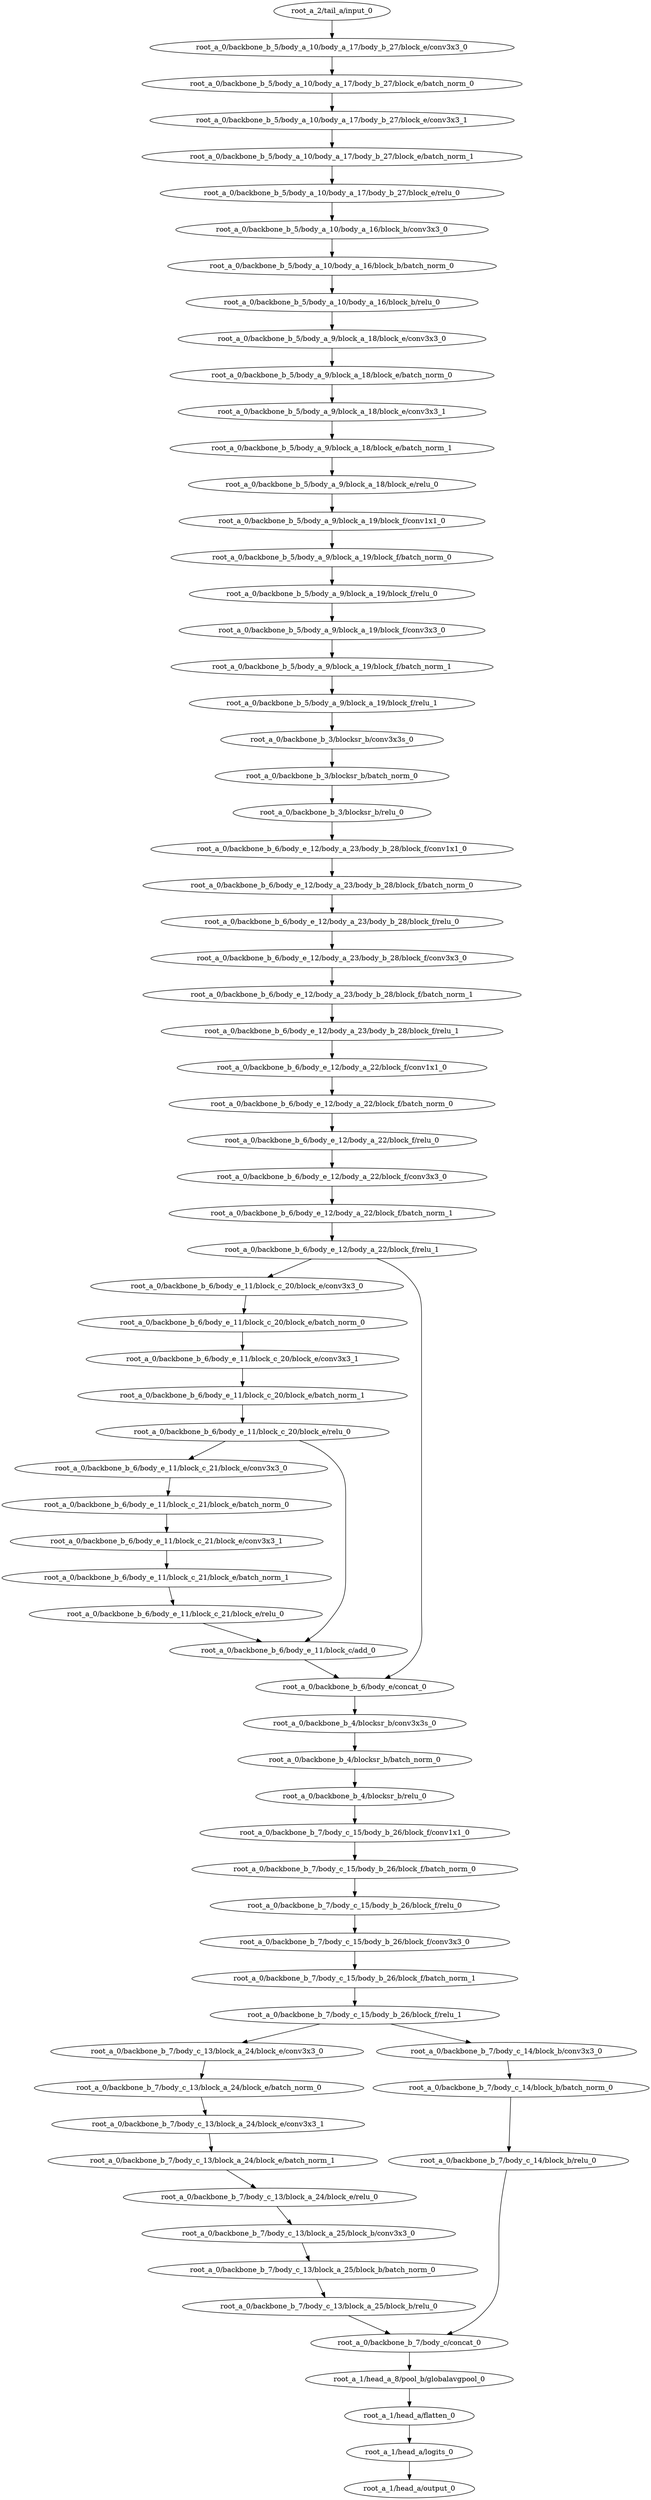 digraph root_a {
	"root_a_2/tail_a/input_0"
	"root_a_0/backbone_b_5/body_a_10/body_a_17/body_b_27/block_e/conv3x3_0"
	"root_a_0/backbone_b_5/body_a_10/body_a_17/body_b_27/block_e/batch_norm_0"
	"root_a_0/backbone_b_5/body_a_10/body_a_17/body_b_27/block_e/conv3x3_1"
	"root_a_0/backbone_b_5/body_a_10/body_a_17/body_b_27/block_e/batch_norm_1"
	"root_a_0/backbone_b_5/body_a_10/body_a_17/body_b_27/block_e/relu_0"
	"root_a_0/backbone_b_5/body_a_10/body_a_16/block_b/conv3x3_0"
	"root_a_0/backbone_b_5/body_a_10/body_a_16/block_b/batch_norm_0"
	"root_a_0/backbone_b_5/body_a_10/body_a_16/block_b/relu_0"
	"root_a_0/backbone_b_5/body_a_9/block_a_18/block_e/conv3x3_0"
	"root_a_0/backbone_b_5/body_a_9/block_a_18/block_e/batch_norm_0"
	"root_a_0/backbone_b_5/body_a_9/block_a_18/block_e/conv3x3_1"
	"root_a_0/backbone_b_5/body_a_9/block_a_18/block_e/batch_norm_1"
	"root_a_0/backbone_b_5/body_a_9/block_a_18/block_e/relu_0"
	"root_a_0/backbone_b_5/body_a_9/block_a_19/block_f/conv1x1_0"
	"root_a_0/backbone_b_5/body_a_9/block_a_19/block_f/batch_norm_0"
	"root_a_0/backbone_b_5/body_a_9/block_a_19/block_f/relu_0"
	"root_a_0/backbone_b_5/body_a_9/block_a_19/block_f/conv3x3_0"
	"root_a_0/backbone_b_5/body_a_9/block_a_19/block_f/batch_norm_1"
	"root_a_0/backbone_b_5/body_a_9/block_a_19/block_f/relu_1"
	"root_a_0/backbone_b_3/blocksr_b/conv3x3s_0"
	"root_a_0/backbone_b_3/blocksr_b/batch_norm_0"
	"root_a_0/backbone_b_3/blocksr_b/relu_0"
	"root_a_0/backbone_b_6/body_e_12/body_a_23/body_b_28/block_f/conv1x1_0"
	"root_a_0/backbone_b_6/body_e_12/body_a_23/body_b_28/block_f/batch_norm_0"
	"root_a_0/backbone_b_6/body_e_12/body_a_23/body_b_28/block_f/relu_0"
	"root_a_0/backbone_b_6/body_e_12/body_a_23/body_b_28/block_f/conv3x3_0"
	"root_a_0/backbone_b_6/body_e_12/body_a_23/body_b_28/block_f/batch_norm_1"
	"root_a_0/backbone_b_6/body_e_12/body_a_23/body_b_28/block_f/relu_1"
	"root_a_0/backbone_b_6/body_e_12/body_a_22/block_f/conv1x1_0"
	"root_a_0/backbone_b_6/body_e_12/body_a_22/block_f/batch_norm_0"
	"root_a_0/backbone_b_6/body_e_12/body_a_22/block_f/relu_0"
	"root_a_0/backbone_b_6/body_e_12/body_a_22/block_f/conv3x3_0"
	"root_a_0/backbone_b_6/body_e_12/body_a_22/block_f/batch_norm_1"
	"root_a_0/backbone_b_6/body_e_12/body_a_22/block_f/relu_1"
	"root_a_0/backbone_b_6/body_e_11/block_c_20/block_e/conv3x3_0"
	"root_a_0/backbone_b_6/body_e_11/block_c_20/block_e/batch_norm_0"
	"root_a_0/backbone_b_6/body_e_11/block_c_20/block_e/conv3x3_1"
	"root_a_0/backbone_b_6/body_e_11/block_c_20/block_e/batch_norm_1"
	"root_a_0/backbone_b_6/body_e_11/block_c_20/block_e/relu_0"
	"root_a_0/backbone_b_6/body_e_11/block_c_21/block_e/conv3x3_0"
	"root_a_0/backbone_b_6/body_e_11/block_c_21/block_e/batch_norm_0"
	"root_a_0/backbone_b_6/body_e_11/block_c_21/block_e/conv3x3_1"
	"root_a_0/backbone_b_6/body_e_11/block_c_21/block_e/batch_norm_1"
	"root_a_0/backbone_b_6/body_e_11/block_c_21/block_e/relu_0"
	"root_a_0/backbone_b_6/body_e_11/block_c/add_0"
	"root_a_0/backbone_b_6/body_e/concat_0"
	"root_a_0/backbone_b_4/blocksr_b/conv3x3s_0"
	"root_a_0/backbone_b_4/blocksr_b/batch_norm_0"
	"root_a_0/backbone_b_4/blocksr_b/relu_0"
	"root_a_0/backbone_b_7/body_c_15/body_b_26/block_f/conv1x1_0"
	"root_a_0/backbone_b_7/body_c_15/body_b_26/block_f/batch_norm_0"
	"root_a_0/backbone_b_7/body_c_15/body_b_26/block_f/relu_0"
	"root_a_0/backbone_b_7/body_c_15/body_b_26/block_f/conv3x3_0"
	"root_a_0/backbone_b_7/body_c_15/body_b_26/block_f/batch_norm_1"
	"root_a_0/backbone_b_7/body_c_15/body_b_26/block_f/relu_1"
	"root_a_0/backbone_b_7/body_c_13/block_a_24/block_e/conv3x3_0"
	"root_a_0/backbone_b_7/body_c_13/block_a_24/block_e/batch_norm_0"
	"root_a_0/backbone_b_7/body_c_13/block_a_24/block_e/conv3x3_1"
	"root_a_0/backbone_b_7/body_c_13/block_a_24/block_e/batch_norm_1"
	"root_a_0/backbone_b_7/body_c_13/block_a_24/block_e/relu_0"
	"root_a_0/backbone_b_7/body_c_13/block_a_25/block_b/conv3x3_0"
	"root_a_0/backbone_b_7/body_c_13/block_a_25/block_b/batch_norm_0"
	"root_a_0/backbone_b_7/body_c_13/block_a_25/block_b/relu_0"
	"root_a_0/backbone_b_7/body_c_14/block_b/conv3x3_0"
	"root_a_0/backbone_b_7/body_c_14/block_b/batch_norm_0"
	"root_a_0/backbone_b_7/body_c_14/block_b/relu_0"
	"root_a_0/backbone_b_7/body_c/concat_0"
	"root_a_1/head_a_8/pool_b/globalavgpool_0"
	"root_a_1/head_a/flatten_0"
	"root_a_1/head_a/logits_0"
	"root_a_1/head_a/output_0"

	"root_a_2/tail_a/input_0" -> "root_a_0/backbone_b_5/body_a_10/body_a_17/body_b_27/block_e/conv3x3_0"
	"root_a_0/backbone_b_5/body_a_10/body_a_17/body_b_27/block_e/conv3x3_0" -> "root_a_0/backbone_b_5/body_a_10/body_a_17/body_b_27/block_e/batch_norm_0"
	"root_a_0/backbone_b_5/body_a_10/body_a_17/body_b_27/block_e/batch_norm_0" -> "root_a_0/backbone_b_5/body_a_10/body_a_17/body_b_27/block_e/conv3x3_1"
	"root_a_0/backbone_b_5/body_a_10/body_a_17/body_b_27/block_e/conv3x3_1" -> "root_a_0/backbone_b_5/body_a_10/body_a_17/body_b_27/block_e/batch_norm_1"
	"root_a_0/backbone_b_5/body_a_10/body_a_17/body_b_27/block_e/batch_norm_1" -> "root_a_0/backbone_b_5/body_a_10/body_a_17/body_b_27/block_e/relu_0"
	"root_a_0/backbone_b_5/body_a_10/body_a_17/body_b_27/block_e/relu_0" -> "root_a_0/backbone_b_5/body_a_10/body_a_16/block_b/conv3x3_0"
	"root_a_0/backbone_b_5/body_a_10/body_a_16/block_b/conv3x3_0" -> "root_a_0/backbone_b_5/body_a_10/body_a_16/block_b/batch_norm_0"
	"root_a_0/backbone_b_5/body_a_10/body_a_16/block_b/batch_norm_0" -> "root_a_0/backbone_b_5/body_a_10/body_a_16/block_b/relu_0"
	"root_a_0/backbone_b_5/body_a_10/body_a_16/block_b/relu_0" -> "root_a_0/backbone_b_5/body_a_9/block_a_18/block_e/conv3x3_0"
	"root_a_0/backbone_b_5/body_a_9/block_a_18/block_e/conv3x3_0" -> "root_a_0/backbone_b_5/body_a_9/block_a_18/block_e/batch_norm_0"
	"root_a_0/backbone_b_5/body_a_9/block_a_18/block_e/batch_norm_0" -> "root_a_0/backbone_b_5/body_a_9/block_a_18/block_e/conv3x3_1"
	"root_a_0/backbone_b_5/body_a_9/block_a_18/block_e/conv3x3_1" -> "root_a_0/backbone_b_5/body_a_9/block_a_18/block_e/batch_norm_1"
	"root_a_0/backbone_b_5/body_a_9/block_a_18/block_e/batch_norm_1" -> "root_a_0/backbone_b_5/body_a_9/block_a_18/block_e/relu_0"
	"root_a_0/backbone_b_5/body_a_9/block_a_18/block_e/relu_0" -> "root_a_0/backbone_b_5/body_a_9/block_a_19/block_f/conv1x1_0"
	"root_a_0/backbone_b_5/body_a_9/block_a_19/block_f/conv1x1_0" -> "root_a_0/backbone_b_5/body_a_9/block_a_19/block_f/batch_norm_0"
	"root_a_0/backbone_b_5/body_a_9/block_a_19/block_f/batch_norm_0" -> "root_a_0/backbone_b_5/body_a_9/block_a_19/block_f/relu_0"
	"root_a_0/backbone_b_5/body_a_9/block_a_19/block_f/relu_0" -> "root_a_0/backbone_b_5/body_a_9/block_a_19/block_f/conv3x3_0"
	"root_a_0/backbone_b_5/body_a_9/block_a_19/block_f/conv3x3_0" -> "root_a_0/backbone_b_5/body_a_9/block_a_19/block_f/batch_norm_1"
	"root_a_0/backbone_b_5/body_a_9/block_a_19/block_f/batch_norm_1" -> "root_a_0/backbone_b_5/body_a_9/block_a_19/block_f/relu_1"
	"root_a_0/backbone_b_5/body_a_9/block_a_19/block_f/relu_1" -> "root_a_0/backbone_b_3/blocksr_b/conv3x3s_0"
	"root_a_0/backbone_b_3/blocksr_b/conv3x3s_0" -> "root_a_0/backbone_b_3/blocksr_b/batch_norm_0"
	"root_a_0/backbone_b_3/blocksr_b/batch_norm_0" -> "root_a_0/backbone_b_3/blocksr_b/relu_0"
	"root_a_0/backbone_b_3/blocksr_b/relu_0" -> "root_a_0/backbone_b_6/body_e_12/body_a_23/body_b_28/block_f/conv1x1_0"
	"root_a_0/backbone_b_6/body_e_12/body_a_23/body_b_28/block_f/conv1x1_0" -> "root_a_0/backbone_b_6/body_e_12/body_a_23/body_b_28/block_f/batch_norm_0"
	"root_a_0/backbone_b_6/body_e_12/body_a_23/body_b_28/block_f/batch_norm_0" -> "root_a_0/backbone_b_6/body_e_12/body_a_23/body_b_28/block_f/relu_0"
	"root_a_0/backbone_b_6/body_e_12/body_a_23/body_b_28/block_f/relu_0" -> "root_a_0/backbone_b_6/body_e_12/body_a_23/body_b_28/block_f/conv3x3_0"
	"root_a_0/backbone_b_6/body_e_12/body_a_23/body_b_28/block_f/conv3x3_0" -> "root_a_0/backbone_b_6/body_e_12/body_a_23/body_b_28/block_f/batch_norm_1"
	"root_a_0/backbone_b_6/body_e_12/body_a_23/body_b_28/block_f/batch_norm_1" -> "root_a_0/backbone_b_6/body_e_12/body_a_23/body_b_28/block_f/relu_1"
	"root_a_0/backbone_b_6/body_e_12/body_a_23/body_b_28/block_f/relu_1" -> "root_a_0/backbone_b_6/body_e_12/body_a_22/block_f/conv1x1_0"
	"root_a_0/backbone_b_6/body_e_12/body_a_22/block_f/conv1x1_0" -> "root_a_0/backbone_b_6/body_e_12/body_a_22/block_f/batch_norm_0"
	"root_a_0/backbone_b_6/body_e_12/body_a_22/block_f/batch_norm_0" -> "root_a_0/backbone_b_6/body_e_12/body_a_22/block_f/relu_0"
	"root_a_0/backbone_b_6/body_e_12/body_a_22/block_f/relu_0" -> "root_a_0/backbone_b_6/body_e_12/body_a_22/block_f/conv3x3_0"
	"root_a_0/backbone_b_6/body_e_12/body_a_22/block_f/conv3x3_0" -> "root_a_0/backbone_b_6/body_e_12/body_a_22/block_f/batch_norm_1"
	"root_a_0/backbone_b_6/body_e_12/body_a_22/block_f/batch_norm_1" -> "root_a_0/backbone_b_6/body_e_12/body_a_22/block_f/relu_1"
	"root_a_0/backbone_b_6/body_e_12/body_a_22/block_f/relu_1" -> "root_a_0/backbone_b_6/body_e_11/block_c_20/block_e/conv3x3_0"
	"root_a_0/backbone_b_6/body_e_11/block_c_20/block_e/conv3x3_0" -> "root_a_0/backbone_b_6/body_e_11/block_c_20/block_e/batch_norm_0"
	"root_a_0/backbone_b_6/body_e_11/block_c_20/block_e/batch_norm_0" -> "root_a_0/backbone_b_6/body_e_11/block_c_20/block_e/conv3x3_1"
	"root_a_0/backbone_b_6/body_e_11/block_c_20/block_e/conv3x3_1" -> "root_a_0/backbone_b_6/body_e_11/block_c_20/block_e/batch_norm_1"
	"root_a_0/backbone_b_6/body_e_11/block_c_20/block_e/batch_norm_1" -> "root_a_0/backbone_b_6/body_e_11/block_c_20/block_e/relu_0"
	"root_a_0/backbone_b_6/body_e_11/block_c_20/block_e/relu_0" -> "root_a_0/backbone_b_6/body_e_11/block_c_21/block_e/conv3x3_0"
	"root_a_0/backbone_b_6/body_e_11/block_c_21/block_e/conv3x3_0" -> "root_a_0/backbone_b_6/body_e_11/block_c_21/block_e/batch_norm_0"
	"root_a_0/backbone_b_6/body_e_11/block_c_21/block_e/batch_norm_0" -> "root_a_0/backbone_b_6/body_e_11/block_c_21/block_e/conv3x3_1"
	"root_a_0/backbone_b_6/body_e_11/block_c_21/block_e/conv3x3_1" -> "root_a_0/backbone_b_6/body_e_11/block_c_21/block_e/batch_norm_1"
	"root_a_0/backbone_b_6/body_e_11/block_c_21/block_e/batch_norm_1" -> "root_a_0/backbone_b_6/body_e_11/block_c_21/block_e/relu_0"
	"root_a_0/backbone_b_6/body_e_11/block_c_20/block_e/relu_0" -> "root_a_0/backbone_b_6/body_e_11/block_c/add_0"
	"root_a_0/backbone_b_6/body_e_11/block_c_21/block_e/relu_0" -> "root_a_0/backbone_b_6/body_e_11/block_c/add_0"
	"root_a_0/backbone_b_6/body_e_11/block_c/add_0" -> "root_a_0/backbone_b_6/body_e/concat_0"
	"root_a_0/backbone_b_6/body_e_12/body_a_22/block_f/relu_1" -> "root_a_0/backbone_b_6/body_e/concat_0"
	"root_a_0/backbone_b_6/body_e/concat_0" -> "root_a_0/backbone_b_4/blocksr_b/conv3x3s_0"
	"root_a_0/backbone_b_4/blocksr_b/conv3x3s_0" -> "root_a_0/backbone_b_4/blocksr_b/batch_norm_0"
	"root_a_0/backbone_b_4/blocksr_b/batch_norm_0" -> "root_a_0/backbone_b_4/blocksr_b/relu_0"
	"root_a_0/backbone_b_4/blocksr_b/relu_0" -> "root_a_0/backbone_b_7/body_c_15/body_b_26/block_f/conv1x1_0"
	"root_a_0/backbone_b_7/body_c_15/body_b_26/block_f/conv1x1_0" -> "root_a_0/backbone_b_7/body_c_15/body_b_26/block_f/batch_norm_0"
	"root_a_0/backbone_b_7/body_c_15/body_b_26/block_f/batch_norm_0" -> "root_a_0/backbone_b_7/body_c_15/body_b_26/block_f/relu_0"
	"root_a_0/backbone_b_7/body_c_15/body_b_26/block_f/relu_0" -> "root_a_0/backbone_b_7/body_c_15/body_b_26/block_f/conv3x3_0"
	"root_a_0/backbone_b_7/body_c_15/body_b_26/block_f/conv3x3_0" -> "root_a_0/backbone_b_7/body_c_15/body_b_26/block_f/batch_norm_1"
	"root_a_0/backbone_b_7/body_c_15/body_b_26/block_f/batch_norm_1" -> "root_a_0/backbone_b_7/body_c_15/body_b_26/block_f/relu_1"
	"root_a_0/backbone_b_7/body_c_15/body_b_26/block_f/relu_1" -> "root_a_0/backbone_b_7/body_c_13/block_a_24/block_e/conv3x3_0"
	"root_a_0/backbone_b_7/body_c_13/block_a_24/block_e/conv3x3_0" -> "root_a_0/backbone_b_7/body_c_13/block_a_24/block_e/batch_norm_0"
	"root_a_0/backbone_b_7/body_c_13/block_a_24/block_e/batch_norm_0" -> "root_a_0/backbone_b_7/body_c_13/block_a_24/block_e/conv3x3_1"
	"root_a_0/backbone_b_7/body_c_13/block_a_24/block_e/conv3x3_1" -> "root_a_0/backbone_b_7/body_c_13/block_a_24/block_e/batch_norm_1"
	"root_a_0/backbone_b_7/body_c_13/block_a_24/block_e/batch_norm_1" -> "root_a_0/backbone_b_7/body_c_13/block_a_24/block_e/relu_0"
	"root_a_0/backbone_b_7/body_c_13/block_a_24/block_e/relu_0" -> "root_a_0/backbone_b_7/body_c_13/block_a_25/block_b/conv3x3_0"
	"root_a_0/backbone_b_7/body_c_13/block_a_25/block_b/conv3x3_0" -> "root_a_0/backbone_b_7/body_c_13/block_a_25/block_b/batch_norm_0"
	"root_a_0/backbone_b_7/body_c_13/block_a_25/block_b/batch_norm_0" -> "root_a_0/backbone_b_7/body_c_13/block_a_25/block_b/relu_0"
	"root_a_0/backbone_b_7/body_c_15/body_b_26/block_f/relu_1" -> "root_a_0/backbone_b_7/body_c_14/block_b/conv3x3_0"
	"root_a_0/backbone_b_7/body_c_14/block_b/conv3x3_0" -> "root_a_0/backbone_b_7/body_c_14/block_b/batch_norm_0"
	"root_a_0/backbone_b_7/body_c_14/block_b/batch_norm_0" -> "root_a_0/backbone_b_7/body_c_14/block_b/relu_0"
	"root_a_0/backbone_b_7/body_c_13/block_a_25/block_b/relu_0" -> "root_a_0/backbone_b_7/body_c/concat_0"
	"root_a_0/backbone_b_7/body_c_14/block_b/relu_0" -> "root_a_0/backbone_b_7/body_c/concat_0"
	"root_a_0/backbone_b_7/body_c/concat_0" -> "root_a_1/head_a_8/pool_b/globalavgpool_0"
	"root_a_1/head_a_8/pool_b/globalavgpool_0" -> "root_a_1/head_a/flatten_0"
	"root_a_1/head_a/flatten_0" -> "root_a_1/head_a/logits_0"
	"root_a_1/head_a/logits_0" -> "root_a_1/head_a/output_0"

}